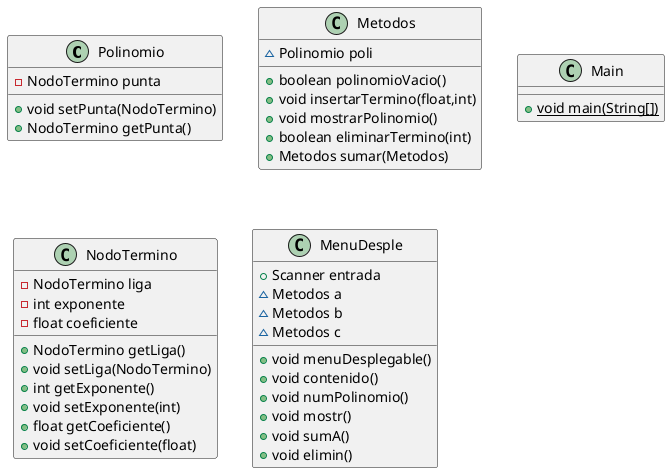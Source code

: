 @startuml
class Polinomio {
- NodoTermino punta
+ void setPunta(NodoTermino)
+ NodoTermino getPunta()
}
class Metodos {
~ Polinomio poli
+ boolean polinomioVacio()
+ void insertarTermino(float,int)
+ void mostrarPolinomio()
+ boolean eliminarTermino(int)
+ Metodos sumar(Metodos)
}
class Main {
+ {static} void main(String[])
}
class NodoTermino {
- NodoTermino liga
- int exponente
- float coeficiente
+ NodoTermino getLiga()
+ void setLiga(NodoTermino)
+ int getExponente()
+ void setExponente(int)
+ float getCoeficiente()
+ void setCoeficiente(float)
}
class MenuDesple {
+ Scanner entrada
~ Metodos a
~ Metodos b
~ Metodos c
+ void menuDesplegable()
+ void contenido()
+ void numPolinomio()
+ void mostr()
+ void sumA()
+ void elimin()
}
@enduml